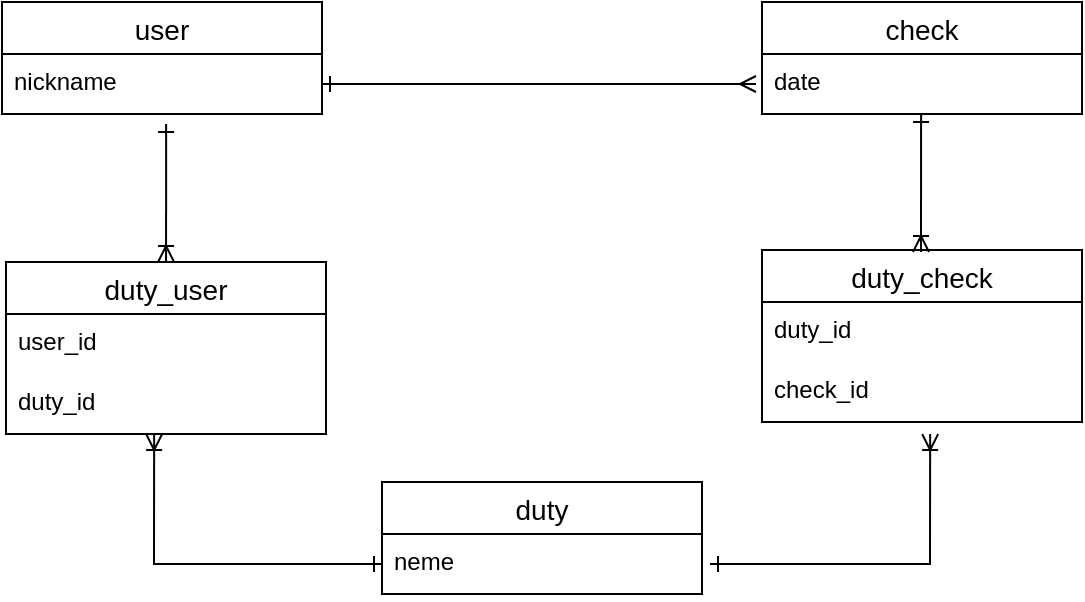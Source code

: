 <mxfile version="14.2.4" type="embed" pages="2">
    <diagram id="FAOuyrUq5KfyZBd96gHr" name="中間テーブル２つ">
        <mxGraphModel dx="663" dy="627" grid="1" gridSize="10" guides="1" tooltips="1" connect="1" arrows="1" fold="1" page="1" pageScale="1" pageWidth="827" pageHeight="1169" math="0" shadow="0">
            <root>
                <mxCell id="0"/>
                <mxCell id="1" parent="0"/>
                <mxCell id="2" value="user" style="swimlane;fontStyle=0;childLayout=stackLayout;horizontal=1;startSize=26;horizontalStack=0;resizeParent=1;resizeParentMax=0;resizeLast=0;collapsible=1;marginBottom=0;align=center;fontSize=14;" parent="1" vertex="1">
                    <mxGeometry x="110" y="100" width="160" height="56" as="geometry"/>
                </mxCell>
                <mxCell id="3" value="nickname" style="text;strokeColor=none;fillColor=none;spacingLeft=4;spacingRight=4;overflow=hidden;rotatable=0;points=[[0,0.5],[1,0.5]];portConstraint=eastwest;fontSize=12;" parent="2" vertex="1">
                    <mxGeometry y="26" width="160" height="30" as="geometry"/>
                </mxCell>
                <mxCell id="8" value="duty" style="swimlane;fontStyle=0;childLayout=stackLayout;horizontal=1;startSize=26;horizontalStack=0;resizeParent=1;resizeParentMax=0;resizeLast=0;collapsible=1;marginBottom=0;align=center;fontSize=14;" parent="1" vertex="1">
                    <mxGeometry x="300" y="340" width="160" height="56" as="geometry"/>
                </mxCell>
                <mxCell id="9" value="neme" style="text;strokeColor=none;fillColor=none;spacingLeft=4;spacingRight=4;overflow=hidden;rotatable=0;points=[[0,0.5],[1,0.5]];portConstraint=eastwest;fontSize=12;" parent="8" vertex="1">
                    <mxGeometry y="26" width="160" height="30" as="geometry"/>
                </mxCell>
                <mxCell id="10" value="check" style="swimlane;fontStyle=0;childLayout=stackLayout;horizontal=1;startSize=26;horizontalStack=0;resizeParent=1;resizeParentMax=0;resizeLast=0;collapsible=1;marginBottom=0;align=center;fontSize=14;" parent="1" vertex="1">
                    <mxGeometry x="490" y="100" width="160" height="56" as="geometry"/>
                </mxCell>
                <mxCell id="11" value="date" style="text;strokeColor=none;fillColor=none;spacingLeft=4;spacingRight=4;overflow=hidden;rotatable=0;points=[[0,0.5],[1,0.5]];portConstraint=eastwest;fontSize=12;" parent="10" vertex="1">
                    <mxGeometry y="26" width="160" height="30" as="geometry"/>
                </mxCell>
                <mxCell id="12" value="duty_user" style="swimlane;fontStyle=0;childLayout=stackLayout;horizontal=1;startSize=26;horizontalStack=0;resizeParent=1;resizeParentMax=0;resizeLast=0;collapsible=1;marginBottom=0;align=center;fontSize=14;" parent="1" vertex="1">
                    <mxGeometry x="112" y="230" width="160" height="86" as="geometry"/>
                </mxCell>
                <mxCell id="13" value="user_id" style="text;strokeColor=none;fillColor=none;spacingLeft=4;spacingRight=4;overflow=hidden;rotatable=0;points=[[0,0.5],[1,0.5]];portConstraint=eastwest;fontSize=12;" parent="12" vertex="1">
                    <mxGeometry y="26" width="160" height="30" as="geometry"/>
                </mxCell>
                <mxCell id="16" value="duty_id" style="text;strokeColor=none;fillColor=none;spacingLeft=4;spacingRight=4;overflow=hidden;rotatable=0;points=[[0,0.5],[1,0.5]];portConstraint=eastwest;fontSize=12;" parent="12" vertex="1">
                    <mxGeometry y="56" width="160" height="30" as="geometry"/>
                </mxCell>
                <mxCell id="17" value="duty_check" style="swimlane;fontStyle=0;childLayout=stackLayout;horizontal=1;startSize=26;horizontalStack=0;resizeParent=1;resizeParentMax=0;resizeLast=0;collapsible=1;marginBottom=0;align=center;fontSize=14;" parent="1" vertex="1">
                    <mxGeometry x="490" y="224" width="160" height="86" as="geometry"/>
                </mxCell>
                <mxCell id="18" value="duty_id" style="text;strokeColor=none;fillColor=none;spacingLeft=4;spacingRight=4;overflow=hidden;rotatable=0;points=[[0,0.5],[1,0.5]];portConstraint=eastwest;fontSize=12;" parent="17" vertex="1">
                    <mxGeometry y="26" width="160" height="30" as="geometry"/>
                </mxCell>
                <mxCell id="19" value="check_id" style="text;strokeColor=none;fillColor=none;spacingLeft=4;spacingRight=4;overflow=hidden;rotatable=0;points=[[0,0.5],[1,0.5]];portConstraint=eastwest;fontSize=12;" parent="17" vertex="1">
                    <mxGeometry y="56" width="160" height="30" as="geometry"/>
                </mxCell>
                <mxCell id="22" value="" style="endArrow=ERoneToMany;html=1;rounded=0;exitX=0.513;exitY=1.167;exitDx=0;exitDy=0;exitPerimeter=0;startArrow=ERone;startFill=0;endFill=0;" parent="1" source="3" target="12" edge="1">
                    <mxGeometry relative="1" as="geometry">
                        <mxPoint x="350" y="320" as="sourcePoint"/>
                        <mxPoint x="510" y="320" as="targetPoint"/>
                    </mxGeometry>
                </mxCell>
                <mxCell id="23" value="" style="endArrow=ERoneToMany;html=1;rounded=0;exitX=0;exitY=0.5;exitDx=0;exitDy=0;startArrow=ERone;startFill=0;endFill=0;entryX=0.463;entryY=1;entryDx=0;entryDy=0;entryPerimeter=0;" parent="1" source="9" target="16" edge="1">
                    <mxGeometry relative="1" as="geometry">
                        <mxPoint x="202.08" y="171.01" as="sourcePoint"/>
                        <mxPoint x="202.031" y="240" as="targetPoint"/>
                        <Array as="points">
                            <mxPoint x="186" y="381"/>
                        </Array>
                    </mxGeometry>
                </mxCell>
                <mxCell id="24" value="" style="endArrow=ERoneToMany;html=1;rounded=0;exitX=0.513;exitY=1.167;exitDx=0;exitDy=0;exitPerimeter=0;startArrow=ERone;startFill=0;endFill=0;" parent="1" edge="1">
                    <mxGeometry relative="1" as="geometry">
                        <mxPoint x="569.55" y="156" as="sourcePoint"/>
                        <mxPoint x="569.501" y="224.99" as="targetPoint"/>
                    </mxGeometry>
                </mxCell>
                <mxCell id="25" value="" style="endArrow=ERoneToMany;html=1;rounded=0;exitX=1;exitY=0.5;exitDx=0;exitDy=0;startArrow=ERone;startFill=0;endFill=0;entryX=0.463;entryY=1;entryDx=0;entryDy=0;entryPerimeter=0;" parent="1" edge="1">
                    <mxGeometry relative="1" as="geometry">
                        <mxPoint x="464" y="381" as="sourcePoint"/>
                        <mxPoint x="574.08" y="316" as="targetPoint"/>
                        <Array as="points">
                            <mxPoint x="574" y="381"/>
                        </Array>
                    </mxGeometry>
                </mxCell>
                <mxCell id="26" value="" style="endArrow=ERone;html=1;rounded=0;exitX=0;exitY=0.5;exitDx=0;exitDy=0;startArrow=ERmany;startFill=0;endFill=0;entryX=1;entryY=0.5;entryDx=0;entryDy=0;" parent="1" target="3" edge="1">
                    <mxGeometry relative="1" as="geometry">
                        <mxPoint x="487" y="141" as="sourcePoint"/>
                        <mxPoint x="373.08" y="76" as="targetPoint"/>
                        <Array as="points">
                            <mxPoint x="373" y="141"/>
                        </Array>
                    </mxGeometry>
                </mxCell>
            </root>
        </mxGraphModel>
    </diagram>
    <diagram id="JlfCknWQlc6CAbQ1MhHM" name="中間テーブル１つ">
        <mxGraphModel dx="663" dy="627" grid="1" gridSize="10" guides="1" tooltips="1" connect="1" arrows="1" fold="1" page="1" pageScale="1" pageWidth="827" pageHeight="1169" math="0" shadow="0">
            <root>
                <mxCell id="u-2TBIL2Xlju8Xtlx-YB-0"/>
                <mxCell id="u-2TBIL2Xlju8Xtlx-YB-1" parent="u-2TBIL2Xlju8Xtlx-YB-0"/>
                <mxCell id="dMIJATuglREHoxtdbae4-0" value="user" style="swimlane;fontStyle=0;childLayout=stackLayout;horizontal=1;startSize=26;horizontalStack=0;resizeParent=1;resizeParentMax=0;resizeLast=0;collapsible=1;marginBottom=0;align=center;fontSize=14;fillColor=#f9f7ed;fontColor=#000000;strokeColor=#666666;" vertex="1" parent="u-2TBIL2Xlju8Xtlx-YB-1">
                    <mxGeometry x="110" y="100" width="160" height="56" as="geometry"/>
                </mxCell>
                <mxCell id="dMIJATuglREHoxtdbae4-1" value="nickname" style="text;spacingLeft=4;spacingRight=4;overflow=hidden;rotatable=0;points=[[0,0.5],[1,0.5]];portConstraint=eastwest;fontSize=12;fillColor=#f9f7ed;fontColor=#000000;strokeColor=#666666;" vertex="1" parent="dMIJATuglREHoxtdbae4-0">
                    <mxGeometry y="26" width="160" height="30" as="geometry"/>
                </mxCell>
                <mxCell id="dMIJATuglREHoxtdbae4-2" value="duty" style="swimlane;fontStyle=0;childLayout=stackLayout;horizontal=1;startSize=26;horizontalStack=0;resizeParent=1;resizeParentMax=0;resizeLast=0;collapsible=1;marginBottom=0;align=center;fontSize=14;fillColor=#f9f7ed;fontColor=#000000;strokeColor=#666666;" vertex="1" parent="u-2TBIL2Xlju8Xtlx-YB-1">
                    <mxGeometry x="300" y="340" width="160" height="56" as="geometry"/>
                </mxCell>
                <mxCell id="dMIJATuglREHoxtdbae4-3" value="neme" style="text;spacingLeft=4;spacingRight=4;overflow=hidden;rotatable=0;points=[[0,0.5],[1,0.5]];portConstraint=eastwest;fontSize=12;fillColor=#f9f7ed;fontColor=#000000;strokeColor=#666666;" vertex="1" parent="dMIJATuglREHoxtdbae4-2">
                    <mxGeometry y="26" width="160" height="30" as="geometry"/>
                </mxCell>
                <mxCell id="dMIJATuglREHoxtdbae4-6" value="duty_user" style="swimlane;fontStyle=0;childLayout=stackLayout;horizontal=1;startSize=26;horizontalStack=0;resizeParent=1;resizeParentMax=0;resizeLast=0;collapsible=1;marginBottom=0;align=center;fontSize=14;fillColor=#f9f7ed;fontColor=#000000;strokeColor=#666666;" vertex="1" parent="u-2TBIL2Xlju8Xtlx-YB-1">
                    <mxGeometry x="112" y="230" width="160" height="86" as="geometry"/>
                </mxCell>
                <mxCell id="dMIJATuglREHoxtdbae4-7" value="user_id" style="text;spacingLeft=4;spacingRight=4;overflow=hidden;rotatable=0;points=[[0,0.5],[1,0.5]];portConstraint=eastwest;fontSize=12;fillColor=#f9f7ed;fontColor=#000000;strokeColor=#666666;" vertex="1" parent="dMIJATuglREHoxtdbae4-6">
                    <mxGeometry y="26" width="160" height="30" as="geometry"/>
                </mxCell>
                <mxCell id="dMIJATuglREHoxtdbae4-8" value="duty_id" style="text;spacingLeft=4;spacingRight=4;overflow=hidden;rotatable=0;points=[[0,0.5],[1,0.5]];portConstraint=eastwest;fontSize=12;fillColor=#f9f7ed;fontColor=#000000;strokeColor=#666666;" vertex="1" parent="dMIJATuglREHoxtdbae4-6">
                    <mxGeometry y="56" width="160" height="30" as="geometry"/>
                </mxCell>
                <mxCell id="dMIJATuglREHoxtdbae4-9" value="roster" style="swimlane;fontStyle=0;childLayout=stackLayout;horizontal=1;startSize=26;horizontalStack=0;resizeParent=1;resizeParentMax=0;resizeLast=0;collapsible=1;marginBottom=0;align=center;fontSize=14;fillColor=#f9f7ed;fontColor=#000000;strokeColor=#666666;" vertex="1" parent="u-2TBIL2Xlju8Xtlx-YB-1">
                    <mxGeometry x="490" y="90" width="160" height="116" as="geometry"/>
                </mxCell>
                <mxCell id="dMIJATuglREHoxtdbae4-10" value="date" style="text;spacingLeft=4;spacingRight=4;overflow=hidden;rotatable=0;points=[[0,0.5],[1,0.5]];portConstraint=eastwest;fontSize=12;fillColor=#f9f7ed;fontColor=#000000;strokeColor=#666666;" vertex="1" parent="dMIJATuglREHoxtdbae4-9">
                    <mxGeometry y="26" width="160" height="30" as="geometry"/>
                </mxCell>
                <mxCell id="dMIJATuglREHoxtdbae4-11" value="duty_id" style="text;spacingLeft=4;spacingRight=4;overflow=hidden;rotatable=0;points=[[0,0.5],[1,0.5]];portConstraint=eastwest;fontSize=12;fillColor=#f9f7ed;fontColor=#000000;strokeColor=#666666;" vertex="1" parent="dMIJATuglREHoxtdbae4-9">
                    <mxGeometry y="56" width="160" height="30" as="geometry"/>
                </mxCell>
                <mxCell id="dMIJATuglREHoxtdbae4-17" value="user_id" style="text;spacingLeft=4;spacingRight=4;overflow=hidden;rotatable=0;points=[[0,0.5],[1,0.5]];portConstraint=eastwest;fontSize=12;fillColor=#f9f7ed;fontColor=#000000;strokeColor=#666666;" vertex="1" parent="dMIJATuglREHoxtdbae4-9">
                    <mxGeometry y="86" width="160" height="30" as="geometry"/>
                </mxCell>
                <mxCell id="dMIJATuglREHoxtdbae4-12" value="" style="endArrow=ERoneToMany;html=1;rounded=0;exitX=0.513;exitY=1.167;exitDx=0;exitDy=0;exitPerimeter=0;startArrow=ERone;startFill=0;endFill=0;fillColor=#f9f7ed;fontColor=#000000;strokeColor=#FFFFFF;" edge="1" parent="u-2TBIL2Xlju8Xtlx-YB-1" source="dMIJATuglREHoxtdbae4-1" target="dMIJATuglREHoxtdbae4-6">
                    <mxGeometry relative="1" as="geometry">
                        <mxPoint x="350" y="320" as="sourcePoint"/>
                        <mxPoint x="510" y="320" as="targetPoint"/>
                    </mxGeometry>
                </mxCell>
                <mxCell id="dMIJATuglREHoxtdbae4-13" value="" style="endArrow=ERoneToMany;html=1;rounded=0;exitX=0;exitY=0.5;exitDx=0;exitDy=0;startArrow=ERone;startFill=0;endFill=0;entryX=0.463;entryY=1;entryDx=0;entryDy=0;entryPerimeter=0;fillColor=#f9f7ed;fontColor=#000000;strokeColor=#FFFFFF;" edge="1" parent="u-2TBIL2Xlju8Xtlx-YB-1" source="dMIJATuglREHoxtdbae4-3" target="dMIJATuglREHoxtdbae4-8">
                    <mxGeometry relative="1" as="geometry">
                        <mxPoint x="202.08" y="171.01" as="sourcePoint"/>
                        <mxPoint x="202.031" y="240" as="targetPoint"/>
                        <Array as="points">
                            <mxPoint x="186" y="381"/>
                        </Array>
                    </mxGeometry>
                </mxCell>
                <mxCell id="dMIJATuglREHoxtdbae4-15" value="" style="endArrow=ERoneToMany;html=1;rounded=0;exitX=1;exitY=0.5;exitDx=0;exitDy=0;startArrow=ERone;startFill=0;endFill=0;fillColor=#f9f7ed;fontColor=#000000;strokeColor=#FFFFFF;" edge="1" parent="u-2TBIL2Xlju8Xtlx-YB-1">
                    <mxGeometry relative="1" as="geometry">
                        <mxPoint x="464" y="381" as="sourcePoint"/>
                        <mxPoint x="575" y="210" as="targetPoint"/>
                        <Array as="points">
                            <mxPoint x="574" y="381"/>
                        </Array>
                    </mxGeometry>
                </mxCell>
                <mxCell id="dMIJATuglREHoxtdbae4-16" value="" style="endArrow=ERone;html=1;rounded=0;exitX=0;exitY=0.5;exitDx=0;exitDy=0;startArrow=ERmany;startFill=0;endFill=0;entryX=1;entryY=0.5;entryDx=0;entryDy=0;fillColor=#f9f7ed;fontColor=#000000;strokeColor=#FFFFFF;" edge="1" parent="u-2TBIL2Xlju8Xtlx-YB-1" target="dMIJATuglREHoxtdbae4-1">
                    <mxGeometry relative="1" as="geometry">
                        <mxPoint x="487" y="141" as="sourcePoint"/>
                        <mxPoint x="373.08" y="76" as="targetPoint"/>
                        <Array as="points">
                            <mxPoint x="373" y="141"/>
                        </Array>
                    </mxGeometry>
                </mxCell>
            </root>
        </mxGraphModel>
    </diagram>
</mxfile>